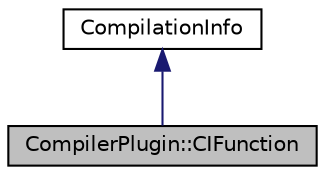 digraph "CompilerPlugin::CIFunction"
{
  edge [fontname="Helvetica",fontsize="10",labelfontname="Helvetica",labelfontsize="10"];
  node [fontname="Helvetica",fontsize="10",shape=record];
  Node0 [label="CompilerPlugin::CIFunction",height=0.2,width=0.4,color="black", fillcolor="grey75", style="filled", fontcolor="black"];
  Node1 -> Node0 [dir="back",color="midnightblue",fontsize="10",style="solid",fontname="Helvetica"];
  Node1 [label="CompilationInfo",height=0.2,width=0.4,color="black", fillcolor="white", style="filled",URL="$structaworx_1_1lib_1_1expressions_1_1CompilerPlugin_1_1CompilationInfo.html"];
}
